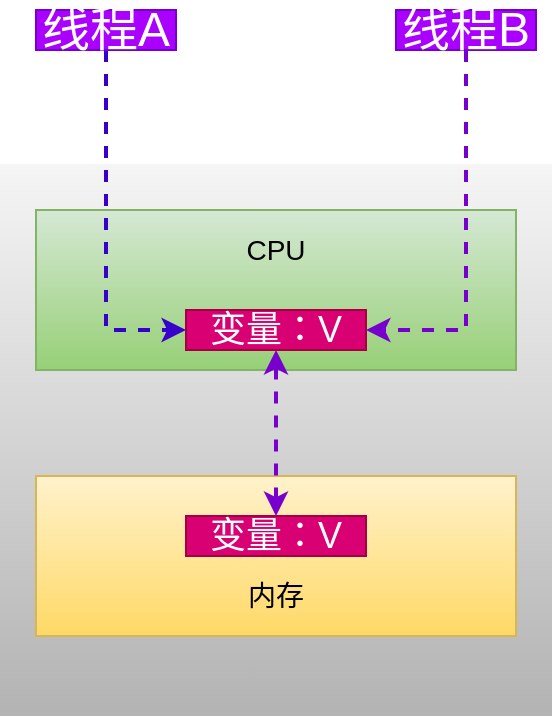 <mxfile version="12.2.2" type="device" pages="5"><diagram id="YZ7Y7R7JoqKNY3NT98dX" name="第 1 页"><mxGraphModel dx="854" dy="496" grid="1" gridSize="10" guides="1" tooltips="1" connect="1" arrows="1" fold="1" page="1" pageScale="1" pageWidth="1169" pageHeight="827" math="0" shadow="0"><root><mxCell id="0"/><mxCell id="1" parent="0"/><mxCell id="cutTtf2Eejw5bIjczUNu-22" value="" style="whiteSpace=wrap;html=1;aspect=fixed;fillColor=#f5f5f5;strokeColor=none;gradientColor=#b3b3b3;" vertex="1" parent="1"><mxGeometry x="201" y="137" width="276" height="276" as="geometry"/></mxCell><mxCell id="cutTtf2Eejw5bIjczUNu-6" value="" style="rounded=0;whiteSpace=wrap;html=1;fillColor=#d5e8d4;strokeColor=#82b366;gradientColor=#97d077;" vertex="1" parent="1"><mxGeometry x="219" y="160" width="240" height="80" as="geometry"/></mxCell><mxCell id="cutTtf2Eejw5bIjczUNu-7" value="" style="rounded=0;whiteSpace=wrap;html=1;fillColor=#fff2cc;strokeColor=#d6b656;gradientColor=#ffd966;" vertex="1" parent="1"><mxGeometry x="219" y="293" width="240" height="80" as="geometry"/></mxCell><mxCell id="cutTtf2Eejw5bIjczUNu-10" value="&lt;font style=&quot;font-size: 14px&quot;&gt;CPU&lt;/font&gt;" style="text;html=1;strokeColor=none;fillColor=none;align=center;verticalAlign=middle;whiteSpace=wrap;rounded=0;" vertex="1" parent="1"><mxGeometry x="319" y="170" width="40" height="20" as="geometry"/></mxCell><mxCell id="cutTtf2Eejw5bIjczUNu-13" value="&lt;font style=&quot;font-size: 18px&quot;&gt;变量：V&lt;/font&gt;" style="text;html=1;strokeColor=#A50040;fillColor=#d80073;align=center;verticalAlign=middle;whiteSpace=wrap;rounded=0;fontColor=#ffffff;" vertex="1" parent="1"><mxGeometry x="294" y="210" width="90" height="20" as="geometry"/></mxCell><mxCell id="cutTtf2Eejw5bIjczUNu-14" value="&lt;font style=&quot;font-size: 18px&quot;&gt;变量：V&lt;/font&gt;" style="text;html=1;strokeColor=#A50040;fillColor=#d80073;align=center;verticalAlign=middle;whiteSpace=wrap;rounded=0;fontColor=#ffffff;" vertex="1" parent="1"><mxGeometry x="294" y="313" width="90" height="20" as="geometry"/></mxCell><mxCell id="cutTtf2Eejw5bIjczUNu-16" value="&lt;span style=&quot;font-size: 14px&quot;&gt;内存&lt;/span&gt;" style="text;html=1;strokeColor=none;fillColor=none;align=center;verticalAlign=middle;whiteSpace=wrap;rounded=0;" vertex="1" parent="1"><mxGeometry x="319" y="343" width="40" height="20" as="geometry"/></mxCell><mxCell id="cutTtf2Eejw5bIjczUNu-19" style="edgeStyle=orthogonalEdgeStyle;rounded=0;orthogonalLoop=1;jettySize=auto;html=1;entryX=0;entryY=0.5;entryDx=0;entryDy=0;dashed=1;strokeWidth=2;fillColor=#6a00ff;strokeColor=#3700CC;" edge="1" parent="1" source="cutTtf2Eejw5bIjczUNu-17" target="cutTtf2Eejw5bIjczUNu-13"><mxGeometry relative="1" as="geometry"><Array as="points"><mxPoint x="254" y="220"/></Array></mxGeometry></mxCell><mxCell id="cutTtf2Eejw5bIjczUNu-17" value="&lt;font style=&quot;font-size: 24px&quot;&gt;线程A&lt;/font&gt;" style="text;html=1;strokeColor=#7700CC;fillColor=#aa00ff;align=center;verticalAlign=middle;whiteSpace=wrap;rounded=0;fontColor=#ffffff;" vertex="1" parent="1"><mxGeometry x="219" y="60" width="70" height="20" as="geometry"/></mxCell><mxCell id="cutTtf2Eejw5bIjczUNu-21" style="edgeStyle=orthogonalEdgeStyle;rounded=0;orthogonalLoop=1;jettySize=auto;html=1;entryX=1;entryY=0.5;entryDx=0;entryDy=0;dashed=1;strokeWidth=2;fillColor=#aa00ff;strokeColor=#7700CC;" edge="1" parent="1" source="cutTtf2Eejw5bIjczUNu-18" target="cutTtf2Eejw5bIjczUNu-13"><mxGeometry relative="1" as="geometry"><Array as="points"><mxPoint x="434" y="220"/></Array></mxGeometry></mxCell><mxCell id="cutTtf2Eejw5bIjczUNu-18" value="&lt;font style=&quot;font-size: 24px&quot;&gt;线程B&lt;/font&gt;" style="text;html=1;strokeColor=#7700CC;fillColor=#aa00ff;align=center;verticalAlign=middle;whiteSpace=wrap;rounded=0;fontColor=#ffffff;" vertex="1" parent="1"><mxGeometry x="399" y="60" width="70" height="20" as="geometry"/></mxCell><mxCell id="pfKYDeHD8wiDxaN--WPZ-4" value="" style="endArrow=classic;startArrow=classic;html=1;dashed=1;strokeColor=#7700CC;strokeWidth=2;entryX=0.5;entryY=1;entryDx=0;entryDy=0;exitX=0.5;exitY=0;exitDx=0;exitDy=0;entryPerimeter=0;fillColor=#aa00ff;" edge="1" parent="1" source="cutTtf2Eejw5bIjczUNu-14" target="cutTtf2Eejw5bIjczUNu-13"><mxGeometry width="50" height="50" relative="1" as="geometry"><mxPoint x="310" y="300" as="sourcePoint"/><mxPoint x="360" y="250" as="targetPoint"/></mxGeometry></mxCell></root></mxGraphModel></diagram><diagram id="KqJdQ8v8Tzd9akDIVqpB" name="第 2 页"><mxGraphModel dx="854" dy="496" grid="1" gridSize="10" guides="1" tooltips="1" connect="1" arrows="1" fold="1" page="1" pageScale="1" pageWidth="1169" pageHeight="827" math="0" shadow="0"><root><mxCell id="htEX0x7lA4ImFFeS_5Ce-0"/><mxCell id="htEX0x7lA4ImFFeS_5Ce-1" parent="htEX0x7lA4ImFFeS_5Ce-0"/><mxCell id="htEX0x7lA4ImFFeS_5Ce-13" value="" style="rounded=0;whiteSpace=wrap;html=1;gradientColor=#B3B3B3;fillColor=#dae8fc;strokeColor=none;" vertex="1" parent="htEX0x7lA4ImFFeS_5Ce-1"><mxGeometry x="172.5" y="136" width="655" height="277" as="geometry"/></mxCell><mxCell id="htEX0x7lA4ImFFeS_5Ce-3" value="" style="rounded=0;whiteSpace=wrap;html=1;fillColor=#d5e8d4;strokeColor=#82b366;gradientColor=#97d077;" vertex="1" parent="htEX0x7lA4ImFFeS_5Ce-1"><mxGeometry x="219" y="160" width="240" height="80" as="geometry"/></mxCell><mxCell id="htEX0x7lA4ImFFeS_5Ce-18" value="" style="rounded=0;whiteSpace=wrap;html=1;fillColor=#d5e8d4;strokeColor=#82b366;gradientColor=#97d077;" vertex="1" parent="htEX0x7lA4ImFFeS_5Ce-1"><mxGeometry x="545" y="160" width="240" height="80" as="geometry"/></mxCell><mxCell id="htEX0x7lA4ImFFeS_5Ce-4" value="" style="rounded=0;whiteSpace=wrap;html=1;fillColor=#fff2cc;strokeColor=#d6b656;gradientColor=#ffd966;" vertex="1" parent="htEX0x7lA4ImFFeS_5Ce-1"><mxGeometry x="220" y="293" width="565" height="80" as="geometry"/></mxCell><mxCell id="htEX0x7lA4ImFFeS_5Ce-5" value="&lt;font style=&quot;font-size: 14px&quot;&gt;CPU-1&lt;/font&gt;" style="text;html=1;strokeColor=none;fillColor=none;align=center;verticalAlign=middle;whiteSpace=wrap;rounded=0;" vertex="1" parent="htEX0x7lA4ImFFeS_5Ce-1"><mxGeometry x="303.5" y="170" width="71" height="20" as="geometry"/></mxCell><mxCell id="htEX0x7lA4ImFFeS_5Ce-6" value="&lt;font style=&quot;font-size: 18px&quot;&gt;变量：V&lt;/font&gt;" style="text;html=1;strokeColor=#A50040;fillColor=#d80073;align=center;verticalAlign=middle;whiteSpace=wrap;rounded=0;fontColor=#ffffff;" vertex="1" parent="htEX0x7lA4ImFFeS_5Ce-1"><mxGeometry x="294" y="210" width="90" height="20" as="geometry"/></mxCell><mxCell id="htEX0x7lA4ImFFeS_5Ce-7" value="&lt;font style=&quot;font-size: 18px&quot;&gt;变量：V&lt;/font&gt;" style="text;html=1;strokeColor=#A50040;fillColor=#d80073;align=center;verticalAlign=middle;whiteSpace=wrap;rounded=0;fontColor=#ffffff;" vertex="1" parent="htEX0x7lA4ImFFeS_5Ce-1"><mxGeometry x="460" y="323" width="90" height="20" as="geometry"/></mxCell><mxCell id="htEX0x7lA4ImFFeS_5Ce-8" value="&lt;span style=&quot;font-size: 14px&quot;&gt;内存&lt;/span&gt;" style="text;html=1;strokeColor=none;fillColor=none;align=center;verticalAlign=middle;whiteSpace=wrap;rounded=0;" vertex="1" parent="htEX0x7lA4ImFFeS_5Ce-1"><mxGeometry x="480" y="353" width="40" height="20" as="geometry"/></mxCell><mxCell id="htEX0x7lA4ImFFeS_5Ce-9" style="edgeStyle=orthogonalEdgeStyle;rounded=0;orthogonalLoop=1;jettySize=auto;html=1;entryX=0;entryY=0.5;entryDx=0;entryDy=0;dashed=1;strokeWidth=2;fillColor=#6a00ff;strokeColor=#3700CC;" edge="1" parent="htEX0x7lA4ImFFeS_5Ce-1" source="htEX0x7lA4ImFFeS_5Ce-10" target="htEX0x7lA4ImFFeS_5Ce-6"><mxGeometry relative="1" as="geometry"><Array as="points"><mxPoint x="254" y="220"/></Array></mxGeometry></mxCell><mxCell id="htEX0x7lA4ImFFeS_5Ce-10" value="&lt;font style=&quot;font-size: 24px&quot;&gt;线程A&lt;/font&gt;" style="text;html=1;strokeColor=#7700CC;fillColor=#aa00ff;align=center;verticalAlign=middle;whiteSpace=wrap;rounded=0;fontColor=#ffffff;" vertex="1" parent="htEX0x7lA4ImFFeS_5Ce-1"><mxGeometry x="219" y="60" width="70" height="20" as="geometry"/></mxCell><mxCell id="htEX0x7lA4ImFFeS_5Ce-23" style="edgeStyle=orthogonalEdgeStyle;rounded=0;orthogonalLoop=1;jettySize=auto;html=1;entryX=1;entryY=0.75;entryDx=0;entryDy=0;dashed=1;strokeWidth=2;fillColor=#aa00ff;strokeColor=#7700CC;" edge="1" parent="htEX0x7lA4ImFFeS_5Ce-1" source="htEX0x7lA4ImFFeS_5Ce-12" target="htEX0x7lA4ImFFeS_5Ce-20"><mxGeometry relative="1" as="geometry"/></mxCell><mxCell id="htEX0x7lA4ImFFeS_5Ce-12" value="&lt;font style=&quot;font-size: 24px&quot;&gt;线程B&lt;/font&gt;" style="text;html=1;strokeColor=#7700CC;fillColor=#aa00ff;align=center;verticalAlign=middle;whiteSpace=wrap;rounded=0;fontColor=#ffffff;" vertex="1" parent="htEX0x7lA4ImFFeS_5Ce-1"><mxGeometry x="710" y="60" width="70" height="20" as="geometry"/></mxCell><mxCell id="htEX0x7lA4ImFFeS_5Ce-19" value="&lt;font style=&quot;font-size: 14px&quot;&gt;CPU-2&lt;/font&gt;" style="text;html=1;strokeColor=none;fillColor=none;align=center;verticalAlign=middle;whiteSpace=wrap;rounded=0;" vertex="1" parent="htEX0x7lA4ImFFeS_5Ce-1"><mxGeometry x="645" y="170" width="45" height="20" as="geometry"/></mxCell><mxCell id="htEX0x7lA4ImFFeS_5Ce-20" value="&lt;font style=&quot;font-size: 18px&quot;&gt;变量：V&lt;/font&gt;" style="text;html=1;strokeColor=#A50040;fillColor=#d80073;align=center;verticalAlign=middle;whiteSpace=wrap;rounded=0;fontColor=#ffffff;" vertex="1" parent="htEX0x7lA4ImFFeS_5Ce-1"><mxGeometry x="620" y="210" width="90" height="20" as="geometry"/></mxCell><mxCell id="sKykn8MsBHqau9PUj2wn-0" value="" style="endArrow=classic;startArrow=classic;html=1;dashed=1;strokeColor=#7EA6E0;strokeWidth=2;exitX=0.422;exitY=1;exitDx=0;exitDy=0;exitPerimeter=0;entryX=0;entryY=0.5;entryDx=0;entryDy=0;rounded=1;edgeStyle=orthogonalEdgeStyle;curved=1;" edge="1" parent="htEX0x7lA4ImFFeS_5Ce-1" source="htEX0x7lA4ImFFeS_5Ce-6" target="htEX0x7lA4ImFFeS_5Ce-7"><mxGeometry width="50" height="50" relative="1" as="geometry"><mxPoint x="360" y="290" as="sourcePoint"/><mxPoint x="410" y="240" as="targetPoint"/></mxGeometry></mxCell><mxCell id="sKykn8MsBHqau9PUj2wn-1" value="" style="endArrow=classic;startArrow=classic;html=1;dashed=1;strokeColor=#7EA6E0;strokeWidth=2;entryX=0.5;entryY=1;entryDx=0;entryDy=0;exitX=1;exitY=0.75;exitDx=0;exitDy=0;edgeStyle=orthogonalEdgeStyle;curved=1;" edge="1" parent="htEX0x7lA4ImFFeS_5Ce-1" source="htEX0x7lA4ImFFeS_5Ce-7" target="htEX0x7lA4ImFFeS_5Ce-20"><mxGeometry width="50" height="50" relative="1" as="geometry"><mxPoint x="630" y="300" as="sourcePoint"/><mxPoint x="680" y="250" as="targetPoint"/></mxGeometry></mxCell></root></mxGraphModel></diagram><diagram id="HbPO_Closx_KGSHCogGu" name="第 3 页"><mxGraphModel dx="854" dy="496" grid="1" gridSize="10" guides="1" tooltips="1" connect="1" arrows="1" fold="1" page="1" pageScale="1" pageWidth="1169" pageHeight="827" math="0" shadow="0"><root><mxCell id="z0KVDvhs4ZLpqrcBJLjd-0"/><mxCell id="z0KVDvhs4ZLpqrcBJLjd-1" parent="z0KVDvhs4ZLpqrcBJLjd-0"/><mxCell id="z0KVDvhs4ZLpqrcBJLjd-2" value="" style="endArrow=classic;html=1;strokeColor=#7EA6E0;strokeWidth=2;" edge="1" parent="z0KVDvhs4ZLpqrcBJLjd-1"><mxGeometry width="50" height="50" relative="1" as="geometry"><mxPoint x="200" y="380" as="sourcePoint"/><mxPoint x="200" y="120" as="targetPoint"/></mxGeometry></mxCell><mxCell id="z0KVDvhs4ZLpqrcBJLjd-3" value="" style="endArrow=classic;html=1;strokeColor=#7EA6E0;strokeWidth=2;" edge="1" parent="z0KVDvhs4ZLpqrcBJLjd-1"><mxGeometry width="50" height="50" relative="1" as="geometry"><mxPoint x="180" y="360" as="sourcePoint"/><mxPoint x="650" y="360" as="targetPoint"/></mxGeometry></mxCell><mxCell id="z0KVDvhs4ZLpqrcBJLjd-4" value="" style="endArrow=classic;html=1;strokeColor=#F19C99;strokeWidth=2;dashed=1;" edge="1" parent="z0KVDvhs4ZLpqrcBJLjd-1" source="z0KVDvhs4ZLpqrcBJLjd-13"><mxGeometry width="50" height="50" relative="1" as="geometry"><mxPoint x="200" y="320" as="sourcePoint"/><mxPoint x="640" y="320" as="targetPoint"/></mxGeometry></mxCell><mxCell id="z0KVDvhs4ZLpqrcBJLjd-7" value="" style="endArrow=classic;html=1;strokeColor=#F19C99;strokeWidth=2;dashed=1;" edge="1" parent="z0KVDvhs4ZLpqrcBJLjd-1" source="z0KVDvhs4ZLpqrcBJLjd-15"><mxGeometry width="50" height="50" relative="1" as="geometry"><mxPoint x="200" y="250" as="sourcePoint"/><mxPoint x="640" y="250" as="targetPoint"/></mxGeometry></mxCell><mxCell id="z0KVDvhs4ZLpqrcBJLjd-5" value="" style="rounded=0;whiteSpace=wrap;html=1;fillColor=#60a917;strokeColor=#2D7600;fontColor=#ffffff;" vertex="1" parent="z0KVDvhs4ZLpqrcBJLjd-1"><mxGeometry x="200" y="240" width="80" height="20" as="geometry"/></mxCell><mxCell id="z0KVDvhs4ZLpqrcBJLjd-8" value="" style="endArrow=classic;html=1;strokeColor=#F19C99;strokeWidth=2;dashed=1;" edge="1" parent="z0KVDvhs4ZLpqrcBJLjd-1" target="z0KVDvhs4ZLpqrcBJLjd-5"><mxGeometry width="50" height="50" relative="1" as="geometry"><mxPoint x="200" y="250" as="sourcePoint"/><mxPoint x="590" y="250" as="targetPoint"/></mxGeometry></mxCell><mxCell id="z0KVDvhs4ZLpqrcBJLjd-9" value="" style="rounded=0;whiteSpace=wrap;html=1;fillColor=#60a917;strokeColor=#2D7600;fontColor=#ffffff;" vertex="1" parent="z0KVDvhs4ZLpqrcBJLjd-1"><mxGeometry x="280" y="310" width="80" height="20" as="geometry"/></mxCell><mxCell id="z0KVDvhs4ZLpqrcBJLjd-10" value="" style="endArrow=classic;html=1;strokeColor=#F19C99;strokeWidth=2;dashed=1;" edge="1" parent="z0KVDvhs4ZLpqrcBJLjd-1" target="z0KVDvhs4ZLpqrcBJLjd-9"><mxGeometry width="50" height="50" relative="1" as="geometry"><mxPoint x="200" y="320" as="sourcePoint"/><mxPoint x="590" y="320" as="targetPoint"/></mxGeometry></mxCell><mxCell id="z0KVDvhs4ZLpqrcBJLjd-11" value="" style="rounded=0;whiteSpace=wrap;html=1;fillColor=#60a917;strokeColor=#2D7600;fontColor=#ffffff;" vertex="1" parent="z0KVDvhs4ZLpqrcBJLjd-1"><mxGeometry x="360" y="240" width="80" height="20" as="geometry"/></mxCell><mxCell id="z0KVDvhs4ZLpqrcBJLjd-12" value="" style="endArrow=classic;html=1;strokeColor=#F19C99;strokeWidth=2;dashed=1;" edge="1" parent="z0KVDvhs4ZLpqrcBJLjd-1" source="z0KVDvhs4ZLpqrcBJLjd-5" target="z0KVDvhs4ZLpqrcBJLjd-11"><mxGeometry width="50" height="50" relative="1" as="geometry"><mxPoint x="280" y="250" as="sourcePoint"/><mxPoint x="590" y="250" as="targetPoint"/></mxGeometry></mxCell><mxCell id="z0KVDvhs4ZLpqrcBJLjd-13" value="" style="rounded=0;whiteSpace=wrap;html=1;fillColor=#60a917;strokeColor=#2D7600;fontColor=#ffffff;" vertex="1" parent="z0KVDvhs4ZLpqrcBJLjd-1"><mxGeometry x="440" y="310" width="80" height="20" as="geometry"/></mxCell><mxCell id="z0KVDvhs4ZLpqrcBJLjd-14" value="" style="endArrow=classic;html=1;strokeColor=#F19C99;strokeWidth=2;dashed=1;" edge="1" parent="z0KVDvhs4ZLpqrcBJLjd-1" source="z0KVDvhs4ZLpqrcBJLjd-9" target="z0KVDvhs4ZLpqrcBJLjd-13"><mxGeometry width="50" height="50" relative="1" as="geometry"><mxPoint x="360" y="320" as="sourcePoint"/><mxPoint x="590" y="320" as="targetPoint"/></mxGeometry></mxCell><mxCell id="z0KVDvhs4ZLpqrcBJLjd-15" value="" style="rounded=0;whiteSpace=wrap;html=1;fillColor=#60a917;strokeColor=#2D7600;fontColor=#ffffff;" vertex="1" parent="z0KVDvhs4ZLpqrcBJLjd-1"><mxGeometry x="520" y="240" width="80" height="20" as="geometry"/></mxCell><mxCell id="z0KVDvhs4ZLpqrcBJLjd-17" value="" style="endArrow=classic;html=1;strokeColor=#F19C99;strokeWidth=2;dashed=1;" edge="1" parent="z0KVDvhs4ZLpqrcBJLjd-1" source="z0KVDvhs4ZLpqrcBJLjd-11" target="z0KVDvhs4ZLpqrcBJLjd-15"><mxGeometry width="50" height="50" relative="1" as="geometry"><mxPoint x="440" y="250" as="sourcePoint"/><mxPoint x="640" y="250" as="targetPoint"/></mxGeometry></mxCell><mxCell id="z0KVDvhs4ZLpqrcBJLjd-19" value="&lt;font style=&quot;font-size: 18px&quot;&gt;线程B&lt;/font&gt;" style="rounded=0;whiteSpace=wrap;html=1;fillColor=#008a00;strokeColor=#005700;fontColor=#ffffff;" vertex="1" parent="z0KVDvhs4ZLpqrcBJLjd-1"><mxGeometry x="120" y="305" width="70" height="30" as="geometry"/></mxCell><mxCell id="z0KVDvhs4ZLpqrcBJLjd-20" value="&lt;font style=&quot;font-size: 18px&quot;&gt;线程A&lt;/font&gt;" style="rounded=0;whiteSpace=wrap;html=1;fillColor=#008a00;strokeColor=#005700;fontColor=#ffffff;" vertex="1" parent="z0KVDvhs4ZLpqrcBJLjd-1"><mxGeometry x="120" y="235" width="70" height="30" as="geometry"/></mxCell><mxCell id="z0KVDvhs4ZLpqrcBJLjd-22" value="&lt;font style=&quot;font-size: 18px&quot;&gt;时间&lt;/font&gt;" style="rounded=0;whiteSpace=wrap;html=1;fillColor=#dae8fc;strokeColor=#6c8ebf;" vertex="1" parent="z0KVDvhs4ZLpqrcBJLjd-1"><mxGeometry x="670" y="350" width="40" height="20" as="geometry"/></mxCell><mxCell id="z0KVDvhs4ZLpqrcBJLjd-23" value="&lt;span style=&quot;font-size: 18px&quot;&gt;任务&lt;/span&gt;" style="rounded=0;whiteSpace=wrap;html=1;fillColor=#dae8fc;strokeColor=#6c8ebf;" vertex="1" parent="z0KVDvhs4ZLpqrcBJLjd-1"><mxGeometry x="150" y="110" width="40" height="20" as="geometry"/></mxCell><mxCell id="z0KVDvhs4ZLpqrcBJLjd-24" value="" style="endArrow=classic;html=1;strokeColor=#B20000;strokeWidth=1;fillColor=#e51400;" edge="1" parent="z0KVDvhs4ZLpqrcBJLjd-1"><mxGeometry width="50" height="50" relative="1" as="geometry"><mxPoint x="280" y="210" as="sourcePoint"/><mxPoint x="280" y="310" as="targetPoint"/></mxGeometry></mxCell><mxCell id="z0KVDvhs4ZLpqrcBJLjd-25" value="任务切换" style="text;html=1;strokeColor=none;fillColor=none;align=center;verticalAlign=middle;whiteSpace=wrap;rounded=0;" vertex="1" parent="z0KVDvhs4ZLpqrcBJLjd-1"><mxGeometry x="270" y="180" width="50" height="20" as="geometry"/></mxCell></root></mxGraphModel></diagram><diagram id="DEYPMbJ0MlnAuM2-aii4" name="第 4 页"><mxGraphModel dx="854" dy="496" grid="1" gridSize="10" guides="1" tooltips="1" connect="1" arrows="1" fold="1" page="1" pageScale="1" pageWidth="1169" pageHeight="827" math="0" shadow="0"><root><mxCell id="SbwMI7MAZXNxjXsjqOl_-0"/><mxCell id="SbwMI7MAZXNxjXsjqOl_-1" parent="SbwMI7MAZXNxjXsjqOl_-0"/><mxCell id="SbwMI7MAZXNxjXsjqOl_-16" style="edgeStyle=orthogonalEdgeStyle;rounded=1;orthogonalLoop=1;jettySize=auto;html=1;entryX=0.5;entryY=0;entryDx=0;entryDy=0;dashed=1;strokeColor=#7EA6E0;strokeWidth=2;" edge="1" parent="SbwMI7MAZXNxjXsjqOl_-1" source="SbwMI7MAZXNxjXsjqOl_-2" target="SbwMI7MAZXNxjXsjqOl_-15"><mxGeometry relative="1" as="geometry"/></mxCell><mxCell id="SbwMI7MAZXNxjXsjqOl_-2" value="&lt;font style=&quot;font-size: 14px&quot;&gt;将total=0加载到寄存器&lt;/font&gt;" style="rounded=0;whiteSpace=wrap;html=1;fillColor=#60a917;strokeColor=#2D7600;fontColor=#ffffff;" vertex="1" parent="SbwMI7MAZXNxjXsjqOl_-1"><mxGeometry x="200" y="140" width="150" height="30" as="geometry"/></mxCell><mxCell id="SbwMI7MAZXNxjXsjqOl_-22" style="edgeStyle=orthogonalEdgeStyle;rounded=1;orthogonalLoop=1;jettySize=auto;html=1;entryX=0.5;entryY=0;entryDx=0;entryDy=0;dashed=1;strokeColor=#7EA6E0;strokeWidth=2;" edge="1" parent="SbwMI7MAZXNxjXsjqOl_-1" source="SbwMI7MAZXNxjXsjqOl_-4" target="SbwMI7MAZXNxjXsjqOl_-6"><mxGeometry relative="1" as="geometry"/></mxCell><mxCell id="SbwMI7MAZXNxjXsjqOl_-4" value="&lt;span style=&quot;font-size: 14px&quot;&gt;total+1=1&lt;/span&gt;" style="rounded=0;whiteSpace=wrap;html=1;fillColor=#60a917;strokeColor=#2D7600;fontColor=#ffffff;" vertex="1" parent="SbwMI7MAZXNxjXsjqOl_-1"><mxGeometry x="200" y="320" width="150" height="30" as="geometry"/></mxCell><mxCell id="SbwMI7MAZXNxjXsjqOl_-6" value="&lt;span style=&quot;font-size: 14px&quot;&gt;将total写入内存&lt;/span&gt;" style="rounded=0;whiteSpace=wrap;html=1;fillColor=#60a917;strokeColor=#2D7600;fontColor=#ffffff;" vertex="1" parent="SbwMI7MAZXNxjXsjqOl_-1"><mxGeometry x="200" y="410" width="150" height="30" as="geometry"/></mxCell><mxCell id="SbwMI7MAZXNxjXsjqOl_-18" style="edgeStyle=orthogonalEdgeStyle;rounded=1;orthogonalLoop=1;jettySize=auto;html=1;entryX=0.5;entryY=0;entryDx=0;entryDy=0;dashed=1;strokeColor=#7EA6E0;strokeWidth=2;" edge="1" parent="SbwMI7MAZXNxjXsjqOl_-1" source="SbwMI7MAZXNxjXsjqOl_-7" target="SbwMI7MAZXNxjXsjqOl_-8"><mxGeometry relative="1" as="geometry"/></mxCell><mxCell id="SbwMI7MAZXNxjXsjqOl_-7" value="&lt;font style=&quot;font-size: 14px&quot;&gt;将total=0加载到寄存器&lt;/font&gt;" style="rounded=0;whiteSpace=wrap;html=1;fillColor=#60a917;strokeColor=#2D7600;fontColor=#ffffff;" vertex="1" parent="SbwMI7MAZXNxjXsjqOl_-1"><mxGeometry x="500" y="140" width="150" height="30" as="geometry"/></mxCell><mxCell id="SbwMI7MAZXNxjXsjqOl_-19" style="edgeStyle=orthogonalEdgeStyle;rounded=1;orthogonalLoop=1;jettySize=auto;html=1;entryX=0.5;entryY=0;entryDx=0;entryDy=0;dashed=1;strokeColor=#7EA6E0;strokeWidth=2;" edge="1" parent="SbwMI7MAZXNxjXsjqOl_-1" source="SbwMI7MAZXNxjXsjqOl_-8" target="SbwMI7MAZXNxjXsjqOl_-9"><mxGeometry relative="1" as="geometry"/></mxCell><mxCell id="SbwMI7MAZXNxjXsjqOl_-8" value="&lt;span style=&quot;font-size: 14px&quot;&gt;total+1=1&lt;/span&gt;" style="rounded=0;whiteSpace=wrap;html=1;fillColor=#60a917;strokeColor=#2D7600;fontColor=#ffffff;" vertex="1" parent="SbwMI7MAZXNxjXsjqOl_-1"><mxGeometry x="500" y="230" width="150" height="30" as="geometry"/></mxCell><mxCell id="SbwMI7MAZXNxjXsjqOl_-21" style="edgeStyle=orthogonalEdgeStyle;rounded=1;orthogonalLoop=1;jettySize=auto;html=1;dashed=1;strokeColor=#7EA6E0;strokeWidth=2;" edge="1" parent="SbwMI7MAZXNxjXsjqOl_-1" source="SbwMI7MAZXNxjXsjqOl_-9" target="SbwMI7MAZXNxjXsjqOl_-4"><mxGeometry relative="1" as="geometry"/></mxCell><mxCell id="SbwMI7MAZXNxjXsjqOl_-9" value="&lt;span style=&quot;font-size: 14px&quot;&gt;将total写入内存&lt;/span&gt;" style="rounded=0;whiteSpace=wrap;html=1;fillColor=#60a917;strokeColor=#2D7600;fontColor=#ffffff;" vertex="1" parent="SbwMI7MAZXNxjXsjqOl_-1"><mxGeometry x="500" y="320" width="150" height="30" as="geometry"/></mxCell><mxCell id="SbwMI7MAZXNxjXsjqOl_-12" style="edgeStyle=orthogonalEdgeStyle;rounded=1;orthogonalLoop=1;jettySize=auto;html=1;entryX=0.5;entryY=0;entryDx=0;entryDy=0;strokeColor=#7EA6E0;strokeWidth=2;dashed=1;" edge="1" parent="SbwMI7MAZXNxjXsjqOl_-1" source="SbwMI7MAZXNxjXsjqOl_-10" target="SbwMI7MAZXNxjXsjqOl_-2"><mxGeometry relative="1" as="geometry"/></mxCell><mxCell id="SbwMI7MAZXNxjXsjqOl_-10" value="&lt;font style=&quot;font-size: 18px&quot;&gt;线程A&lt;/font&gt;" style="rounded=0;whiteSpace=wrap;html=1;fillColor=#1ba1e2;strokeColor=#006EAF;fontColor=#ffffff;" vertex="1" parent="SbwMI7MAZXNxjXsjqOl_-1"><mxGeometry x="240" y="50" width="70" height="30" as="geometry"/></mxCell><mxCell id="SbwMI7MAZXNxjXsjqOl_-14" style="edgeStyle=orthogonalEdgeStyle;rounded=1;orthogonalLoop=1;jettySize=auto;html=1;dashed=1;strokeColor=#7EA6E0;strokeWidth=2;" edge="1" parent="SbwMI7MAZXNxjXsjqOl_-1" source="SbwMI7MAZXNxjXsjqOl_-11" target="SbwMI7MAZXNxjXsjqOl_-7"><mxGeometry relative="1" as="geometry"/></mxCell><mxCell id="SbwMI7MAZXNxjXsjqOl_-11" value="&lt;font style=&quot;font-size: 18px&quot;&gt;线程B&lt;/font&gt;" style="rounded=0;whiteSpace=wrap;html=1;fillColor=#1ba1e2;strokeColor=#006EAF;fontColor=#ffffff;" vertex="1" parent="SbwMI7MAZXNxjXsjqOl_-1"><mxGeometry x="540" y="50" width="70" height="30" as="geometry"/></mxCell><mxCell id="SbwMI7MAZXNxjXsjqOl_-17" style="edgeStyle=orthogonalEdgeStyle;rounded=1;orthogonalLoop=1;jettySize=auto;html=1;entryX=0;entryY=0.5;entryDx=0;entryDy=0;dashed=1;strokeColor=#7EA6E0;strokeWidth=2;" edge="1" parent="SbwMI7MAZXNxjXsjqOl_-1" source="SbwMI7MAZXNxjXsjqOl_-15" target="SbwMI7MAZXNxjXsjqOl_-7"><mxGeometry relative="1" as="geometry"/></mxCell><mxCell id="SbwMI7MAZXNxjXsjqOl_-15" value="&lt;span style=&quot;font-size: 14px&quot;&gt;线程切换&lt;/span&gt;" style="rounded=0;whiteSpace=wrap;html=1;fillColor=#aa00ff;strokeColor=#7700CC;fontColor=#ffffff;" vertex="1" parent="SbwMI7MAZXNxjXsjqOl_-1"><mxGeometry x="200" y="230" width="150" height="30" as="geometry"/></mxCell></root></mxGraphModel></diagram><diagram id="g62hOYvCSbF59ts-3Kqm" name="第 5 页"><mxGraphModel dx="1423" dy="827" grid="1" gridSize="10" guides="1" tooltips="1" connect="1" arrows="1" fold="1" page="1" pageScale="1" pageWidth="1169" pageHeight="827" math="0" shadow="0"><root><mxCell id="VRT5Abrc4-zfV9jlqv-w-0"/><mxCell id="VRT5Abrc4-zfV9jlqv-w-1" parent="VRT5Abrc4-zfV9jlqv-w-0"/><mxCell id="MIMTnRotYEEIXUL3vyPa-7" style="edgeStyle=orthogonalEdgeStyle;rounded=1;orthogonalLoop=1;jettySize=auto;html=1;entryX=0.5;entryY=0;entryDx=0;entryDy=0;strokeColor=#7EA6E0;strokeWidth=2;" edge="1" parent="VRT5Abrc4-zfV9jlqv-w-1" source="MIMTnRotYEEIXUL3vyPa-0" target="MIMTnRotYEEIXUL3vyPa-1"><mxGeometry relative="1" as="geometry"/></mxCell><mxCell id="MIMTnRotYEEIXUL3vyPa-0" value="&lt;font style=&quot;font-size: 18px&quot;&gt;线程A&lt;/font&gt;" style="rounded=0;whiteSpace=wrap;html=1;fillColor=#1ba1e2;strokeColor=#006EAF;fontColor=#ffffff;" vertex="1" parent="VRT5Abrc4-zfV9jlqv-w-1"><mxGeometry x="240" y="50" width="70" height="30" as="geometry"/></mxCell><mxCell id="MIMTnRotYEEIXUL3vyPa-8" style="edgeStyle=orthogonalEdgeStyle;rounded=1;orthogonalLoop=1;jettySize=auto;html=1;strokeColor=#7EA6E0;strokeWidth=2;" edge="1" parent="VRT5Abrc4-zfV9jlqv-w-1" source="MIMTnRotYEEIXUL3vyPa-1" target="MIMTnRotYEEIXUL3vyPa-3"><mxGeometry relative="1" as="geometry"/></mxCell><mxCell id="MIMTnRotYEEIXUL3vyPa-1" value="&lt;div style=&quot;text-align: left&quot;&gt;&lt;font face=&quot;operator mono, consolas, monaco, menlo, monospace&quot; style=&quot;font-size: 14px&quot;&gt;&lt;span style=&quot;white-space: pre ; background-color: rgb(0 , 127 , 255)&quot;&gt;instance==null&lt;/span&gt;&lt;/font&gt;&lt;/div&gt;" style="rhombus;whiteSpace=wrap;html=1;fillColor=#1ba1e2;strokeColor=#006EAF;fontColor=#ffffff;" vertex="1" parent="VRT5Abrc4-zfV9jlqv-w-1"><mxGeometry x="175" y="180" width="200" height="100" as="geometry"/></mxCell><mxCell id="MIMTnRotYEEIXUL3vyPa-9" style="edgeStyle=orthogonalEdgeStyle;rounded=1;orthogonalLoop=1;jettySize=auto;html=1;strokeColor=#7EA6E0;strokeWidth=2;" edge="1" parent="VRT5Abrc4-zfV9jlqv-w-1" source="MIMTnRotYEEIXUL3vyPa-3" target="MIMTnRotYEEIXUL3vyPa-5"><mxGeometry relative="1" as="geometry"/></mxCell><mxCell id="MIMTnRotYEEIXUL3vyPa-3" value="&lt;font style=&quot;font-size: 18px&quot;&gt;分配一块内存N&lt;/font&gt;" style="rounded=0;whiteSpace=wrap;html=1;fillColor=#1ba1e2;strokeColor=#006EAF;fontColor=#ffffff;" vertex="1" parent="VRT5Abrc4-zfV9jlqv-w-1"><mxGeometry x="200" y="390" width="150" height="50" as="geometry"/></mxCell><mxCell id="MIMTnRotYEEIXUL3vyPa-10" style="edgeStyle=orthogonalEdgeStyle;rounded=1;orthogonalLoop=1;jettySize=auto;html=1;entryX=0.5;entryY=0;entryDx=0;entryDy=0;strokeColor=#7EA6E0;strokeWidth=2;" edge="1" parent="VRT5Abrc4-zfV9jlqv-w-1" source="MIMTnRotYEEIXUL3vyPa-5" target="MIMTnRotYEEIXUL3vyPa-6"><mxGeometry relative="1" as="geometry"/></mxCell><mxCell id="MIMTnRotYEEIXUL3vyPa-22" style="edgeStyle=orthogonalEdgeStyle;rounded=1;orthogonalLoop=1;jettySize=auto;html=1;entryX=0;entryY=0.5;entryDx=0;entryDy=0;strokeColor=#6F0000;strokeWidth=2;dashed=1;fillColor=#a20025;" edge="1" parent="VRT5Abrc4-zfV9jlqv-w-1" source="MIMTnRotYEEIXUL3vyPa-5" target="MIMTnRotYEEIXUL3vyPa-14"><mxGeometry relative="1" as="geometry"/></mxCell><mxCell id="MIMTnRotYEEIXUL3vyPa-5" value="&lt;span style=&quot;font-size: 18px&quot;&gt;instance=&amp;amp;N&lt;/span&gt;" style="rounded=0;whiteSpace=wrap;html=1;fillColor=#1ba1e2;strokeColor=#006EAF;fontColor=#ffffff;" vertex="1" parent="VRT5Abrc4-zfV9jlqv-w-1"><mxGeometry x="200" y="540" width="150" height="50" as="geometry"/></mxCell><mxCell id="MIMTnRotYEEIXUL3vyPa-6" value="&lt;span style=&quot;font-size: 18px&quot;&gt;初始化&lt;/span&gt;&lt;span style=&quot;font-size: 18px&quot;&gt;Singleton&lt;/span&gt;" style="rounded=0;whiteSpace=wrap;html=1;fillColor=#1ba1e2;strokeColor=#006EAF;fontColor=#ffffff;" vertex="1" parent="VRT5Abrc4-zfV9jlqv-w-1"><mxGeometry x="200" y="690" width="150" height="50" as="geometry"/></mxCell><mxCell id="MIMTnRotYEEIXUL3vyPa-11" style="edgeStyle=orthogonalEdgeStyle;rounded=1;orthogonalLoop=1;jettySize=auto;html=1;entryX=0.5;entryY=0;entryDx=0;entryDy=0;strokeColor=#7700CC;strokeWidth=2;fillColor=#aa00ff;" edge="1" parent="VRT5Abrc4-zfV9jlqv-w-1" source="MIMTnRotYEEIXUL3vyPa-12" target="MIMTnRotYEEIXUL3vyPa-14"><mxGeometry relative="1" as="geometry"/></mxCell><mxCell id="MIMTnRotYEEIXUL3vyPa-12" value="&lt;font style=&quot;font-size: 18px&quot;&gt;线程B&lt;/font&gt;" style="rounded=0;whiteSpace=wrap;html=1;fillColor=#aa00ff;strokeColor=#7700CC;fontColor=#ffffff;" vertex="1" parent="VRT5Abrc4-zfV9jlqv-w-1"><mxGeometry x="645" y="50" width="70" height="30" as="geometry"/></mxCell><mxCell id="MIMTnRotYEEIXUL3vyPa-25" style="edgeStyle=orthogonalEdgeStyle;rounded=1;orthogonalLoop=1;jettySize=auto;html=1;entryX=0.5;entryY=0;entryDx=0;entryDy=0;strokeColor=#7EA6E0;strokeWidth=2;" edge="1" parent="VRT5Abrc4-zfV9jlqv-w-1" source="MIMTnRotYEEIXUL3vyPa-14" target="MIMTnRotYEEIXUL3vyPa-24"><mxGeometry relative="1" as="geometry"/></mxCell><mxCell id="MIMTnRotYEEIXUL3vyPa-14" value="&lt;div style=&quot;text-align: left&quot;&gt;&lt;font face=&quot;operator mono, consolas, monaco, menlo, monospace&quot; style=&quot;font-size: 14px&quot;&gt;&lt;span style=&quot;white-space: pre ; background-color: rgb(102 , 0 , 204)&quot;&gt;instance==null&lt;/span&gt;&lt;/font&gt;&lt;/div&gt;" style="rhombus;whiteSpace=wrap;html=1;fillColor=#aa00ff;strokeColor=#7700CC;fontColor=#ffffff;" vertex="1" parent="VRT5Abrc4-zfV9jlqv-w-1"><mxGeometry x="580" y="180" width="200" height="100" as="geometry"/></mxCell><mxCell id="MIMTnRotYEEIXUL3vyPa-16" value="&lt;font style=&quot;font-size: 18px&quot;&gt;分配一块内存N&lt;/font&gt;" style="rounded=0;whiteSpace=wrap;html=1;fillColor=#aa00ff;strokeColor=#7700CC;fontColor=#ffffff;" vertex="1" parent="VRT5Abrc4-zfV9jlqv-w-1"><mxGeometry x="605" y="390" width="150" height="50" as="geometry"/></mxCell><mxCell id="MIMTnRotYEEIXUL3vyPa-18" value="&lt;span style=&quot;font-size: 18px&quot;&gt;instance=&amp;amp;N&lt;/span&gt;" style="rounded=0;whiteSpace=wrap;html=1;fillColor=#aa00ff;strokeColor=#7700CC;fontColor=#ffffff;" vertex="1" parent="VRT5Abrc4-zfV9jlqv-w-1"><mxGeometry x="605" y="540" width="150" height="50" as="geometry"/></mxCell><mxCell id="MIMTnRotYEEIXUL3vyPa-19" value="&lt;span style=&quot;font-size: 18px&quot;&gt;初始化&lt;/span&gt;&lt;span style=&quot;font-size: 18px&quot;&gt;Singleton&lt;/span&gt;" style="rounded=0;whiteSpace=wrap;html=1;fillColor=#aa00ff;strokeColor=#7700CC;fontColor=#ffffff;" vertex="1" parent="VRT5Abrc4-zfV9jlqv-w-1"><mxGeometry x="605" y="690" width="150" height="50" as="geometry"/></mxCell><mxCell id="MIMTnRotYEEIXUL3vyPa-23" value="&lt;font style=&quot;font-size: 18px&quot;&gt;线程切换&lt;/font&gt;" style="text;html=1;strokeColor=#A50040;fillColor=#d80073;align=center;verticalAlign=middle;whiteSpace=wrap;rounded=0;fontColor=#ffffff;" vertex="1" parent="VRT5Abrc4-zfV9jlqv-w-1"><mxGeometry x="484" y="200" width="100" height="20" as="geometry"/></mxCell><mxCell id="MIMTnRotYEEIXUL3vyPa-24" value="&lt;span style=&quot;font-size: 18px&quot;&gt;返回未初始化的&lt;/span&gt;&lt;span style=&quot;font-size: 18px&quot;&gt;instance&lt;/span&gt;" style="rounded=0;whiteSpace=wrap;html=1;fillColor=#aa00ff;strokeColor=#7700CC;fontColor=#ffffff;" vertex="1" parent="VRT5Abrc4-zfV9jlqv-w-1"><mxGeometry x="900" y="390" width="150" height="50" as="geometry"/></mxCell></root></mxGraphModel></diagram></mxfile>